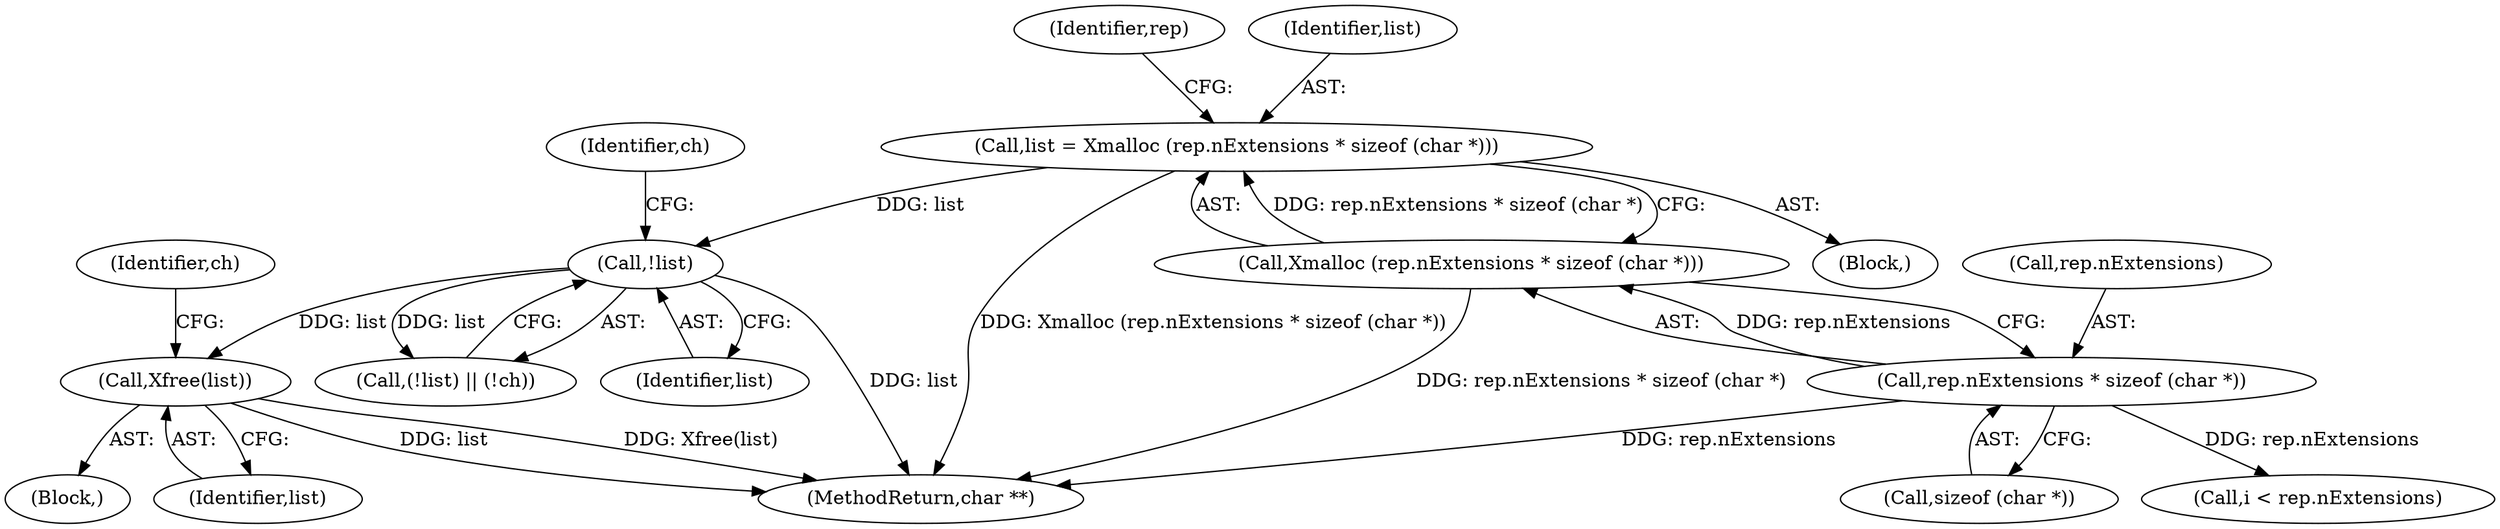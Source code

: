 digraph "0_libx11_b469da1430cdcee06e31c6251b83aede072a1ff0_1@API" {
"1000203" [label="(Call,Xfree(list))"];
"1000198" [label="(Call,!list)"];
"1000159" [label="(Call,list = Xmalloc (rep.nExtensions * sizeof (char *)))"];
"1000161" [label="(Call,Xmalloc (rep.nExtensions * sizeof (char *)))"];
"1000162" [label="(Call,rep.nExtensions * sizeof (char *))"];
"1000161" [label="(Call,Xmalloc (rep.nExtensions * sizeof (char *)))"];
"1000293" [label="(MethodReturn,char **)"];
"1000172" [label="(Identifier,rep)"];
"1000162" [label="(Call,rep.nExtensions * sizeof (char *))"];
"1000158" [label="(Block,)"];
"1000163" [label="(Call,rep.nExtensions)"];
"1000203" [label="(Call,Xfree(list))"];
"1000201" [label="(Identifier,ch)"];
"1000202" [label="(Block,)"];
"1000159" [label="(Call,list = Xmalloc (rep.nExtensions * sizeof (char *)))"];
"1000206" [label="(Identifier,ch)"];
"1000238" [label="(Call,i < rep.nExtensions)"];
"1000204" [label="(Identifier,list)"];
"1000160" [label="(Identifier,list)"];
"1000197" [label="(Call,(!list) || (!ch))"];
"1000166" [label="(Call,sizeof (char *))"];
"1000199" [label="(Identifier,list)"];
"1000198" [label="(Call,!list)"];
"1000203" -> "1000202"  [label="AST: "];
"1000203" -> "1000204"  [label="CFG: "];
"1000204" -> "1000203"  [label="AST: "];
"1000206" -> "1000203"  [label="CFG: "];
"1000203" -> "1000293"  [label="DDG: Xfree(list)"];
"1000203" -> "1000293"  [label="DDG: list"];
"1000198" -> "1000203"  [label="DDG: list"];
"1000198" -> "1000197"  [label="AST: "];
"1000198" -> "1000199"  [label="CFG: "];
"1000199" -> "1000198"  [label="AST: "];
"1000201" -> "1000198"  [label="CFG: "];
"1000197" -> "1000198"  [label="CFG: "];
"1000198" -> "1000293"  [label="DDG: list"];
"1000198" -> "1000197"  [label="DDG: list"];
"1000159" -> "1000198"  [label="DDG: list"];
"1000159" -> "1000158"  [label="AST: "];
"1000159" -> "1000161"  [label="CFG: "];
"1000160" -> "1000159"  [label="AST: "];
"1000161" -> "1000159"  [label="AST: "];
"1000172" -> "1000159"  [label="CFG: "];
"1000159" -> "1000293"  [label="DDG: Xmalloc (rep.nExtensions * sizeof (char *))"];
"1000161" -> "1000159"  [label="DDG: rep.nExtensions * sizeof (char *)"];
"1000161" -> "1000162"  [label="CFG: "];
"1000162" -> "1000161"  [label="AST: "];
"1000161" -> "1000293"  [label="DDG: rep.nExtensions * sizeof (char *)"];
"1000162" -> "1000161"  [label="DDG: rep.nExtensions"];
"1000162" -> "1000166"  [label="CFG: "];
"1000163" -> "1000162"  [label="AST: "];
"1000166" -> "1000162"  [label="AST: "];
"1000162" -> "1000293"  [label="DDG: rep.nExtensions"];
"1000162" -> "1000238"  [label="DDG: rep.nExtensions"];
}

